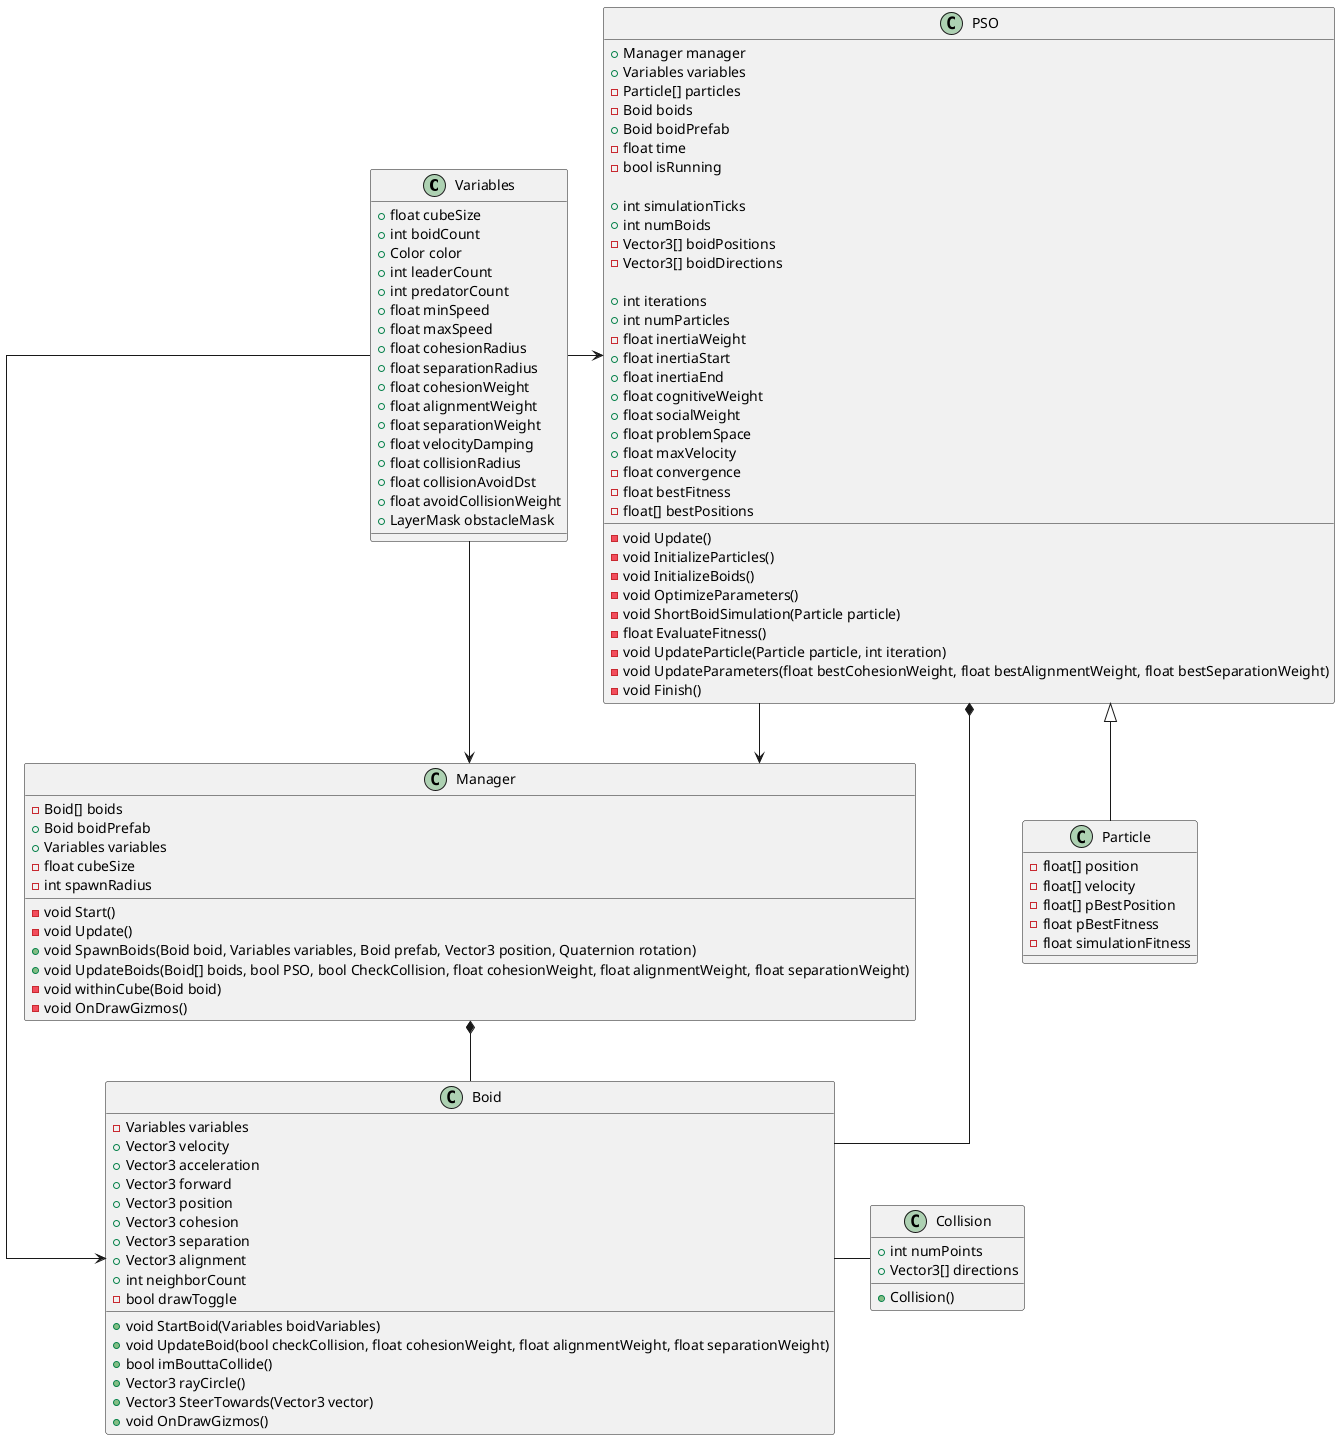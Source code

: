 @startuml

class Variables {
  + float cubeSize
  + int boidCount
  + Color color
  + int leaderCount
  + int predatorCount
  + float minSpeed
  + float maxSpeed
  + float cohesionRadius
  + float separationRadius
  + float cohesionWeight
  + float alignmentWeight
  + float separationWeight
  + float velocityDamping
  + float collisionRadius
  + float collisionAvoidDst
  + float avoidCollisionWeight
  + LayerMask obstacleMask
}

class Boid {
  - Variables variables
  + Vector3 velocity
  + Vector3 acceleration
  + Vector3 forward
  + Vector3 position
  + Vector3 cohesion
  + Vector3 separation
  + Vector3 alignment
  + int neighborCount
  - bool drawToggle

  + void StartBoid(Variables boidVariables)
  + void UpdateBoid(bool checkCollision, float cohesionWeight, float alignmentWeight, float separationWeight)
  + bool imBouttaCollide()
  + Vector3 rayCircle()
  + Vector3 SteerTowards(Vector3 vector)
  + void OnDrawGizmos()
}

class Manager {
  - Boid[] boids
  + Boid boidPrefab
  + Variables variables
  - float cubeSize
  - int spawnRadius

  - void Start()
  - void Update()
  + void SpawnBoids(Boid boid, Variables variables, Boid prefab, Vector3 position, Quaternion rotation)
  + void UpdateBoids(Boid[] boids, bool PSO, bool CheckCollision, float cohesionWeight, float alignmentWeight, float separationWeight)
  - void withinCube(Boid boid)
  - void OnDrawGizmos()
}

class PSO {
  + Manager manager
  + Variables variables
  - Particle[] particles
  - Boid boids
  + Boid boidPrefab
  - float time
  - bool isRunning

  + int simulationTicks
  + int numBoids
  - Vector3[] boidPositions
  - Vector3[] boidDirections

  + int iterations
  + int numParticles
  - float inertiaWeight
  + float inertiaStart
  + float inertiaEnd
  + float cognitiveWeight
  + float socialWeight
  + float problemSpace
  + float maxVelocity  
  - float convergence
  - float bestFitness
  - float[] bestPositions

  - void Update()
  - void InitializeParticles()
  - void InitializeBoids()
  - void OptimizeParameters()
  - void ShortBoidSimulation(Particle particle)
  - float EvaluateFitness()
  - void UpdateParticle(Particle particle, int iteration)
  - void UpdateParameters(float bestCohesionWeight, float bestAlignmentWeight, float bestSeparationWeight)
  - void Finish()
}

class Particle {
  - float[] position
  - float[] velocity
  - float[] pBestPosition
  - float pBestFitness
  - float simulationFitness
}

class Collision {
  + int numPoints
  + Vector3[] directions
  + Collision()
}

skinparam linetype polyline
skinparam linetype ortho

PSO --> Manager
PSO <|-- Particle

PSO *-- Boid
Manager *-- Boid

Variables -> Boid
Variables -> Manager
Variables -right-> PSO

Boid -right- Collision
@enduml
